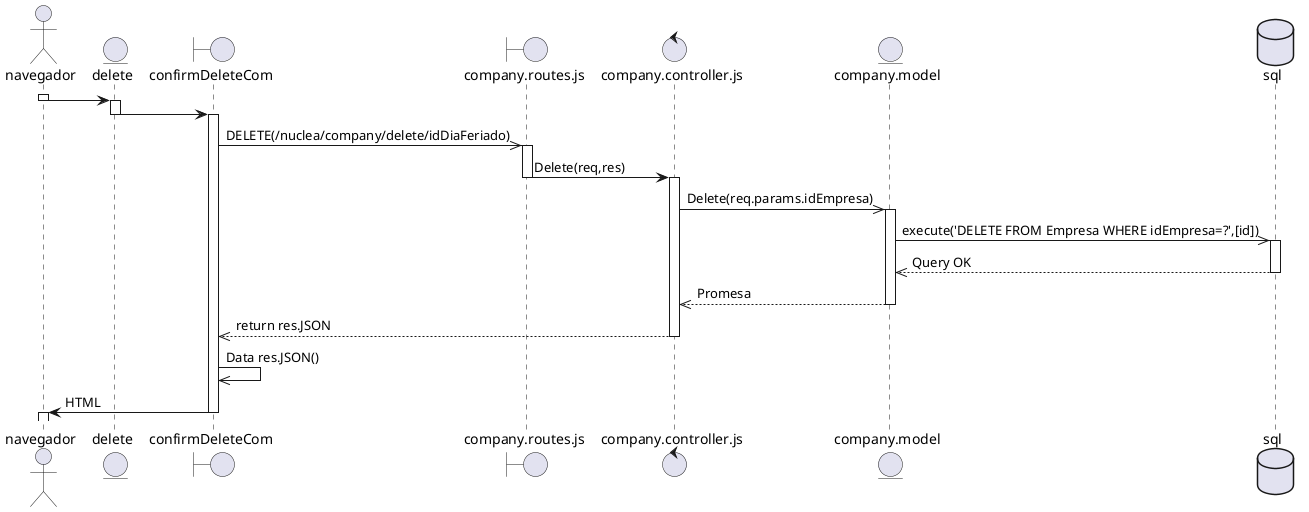 @startuml
 actor navegador
 entity delete
 boundary "confirmDeleteCom" as Fun
 boundary "company.routes.js" as Rou
 control "company.controller.js" as Co
 entity "company.model" as Mo
 database sql
 activate navegador
 navegador->delete
 deactivate navegador
 activate delete
 delete->Fun
 deactivate delete
 activate Fun
 Fun->>Rou:DELETE(/nuclea/company/delete/idDiaFeriado)
 activate Rou
 Rou->Co:Delete(req,res)
 deactivate Rou
 activate Co
 Co->>Mo:Delete(req.params.idEmpresa)
 activate Mo
 Mo->>sql:execute('DELETE FROM Empresa WHERE idEmpresa=?',[id])
 activate sql
 sql-->>Mo:Query OK
 deactivate sql
 Mo-->>Co:Promesa
 deactivate Mo
 
 Co-->>Fun:return res.JSON
 deactivate Co
 Fun->>Fun:Data res.JSON()
 
 Fun->navegador:HTML
 deactivate Fun
 activate navegador
 deactivate navegador
 
 
 @enduml
